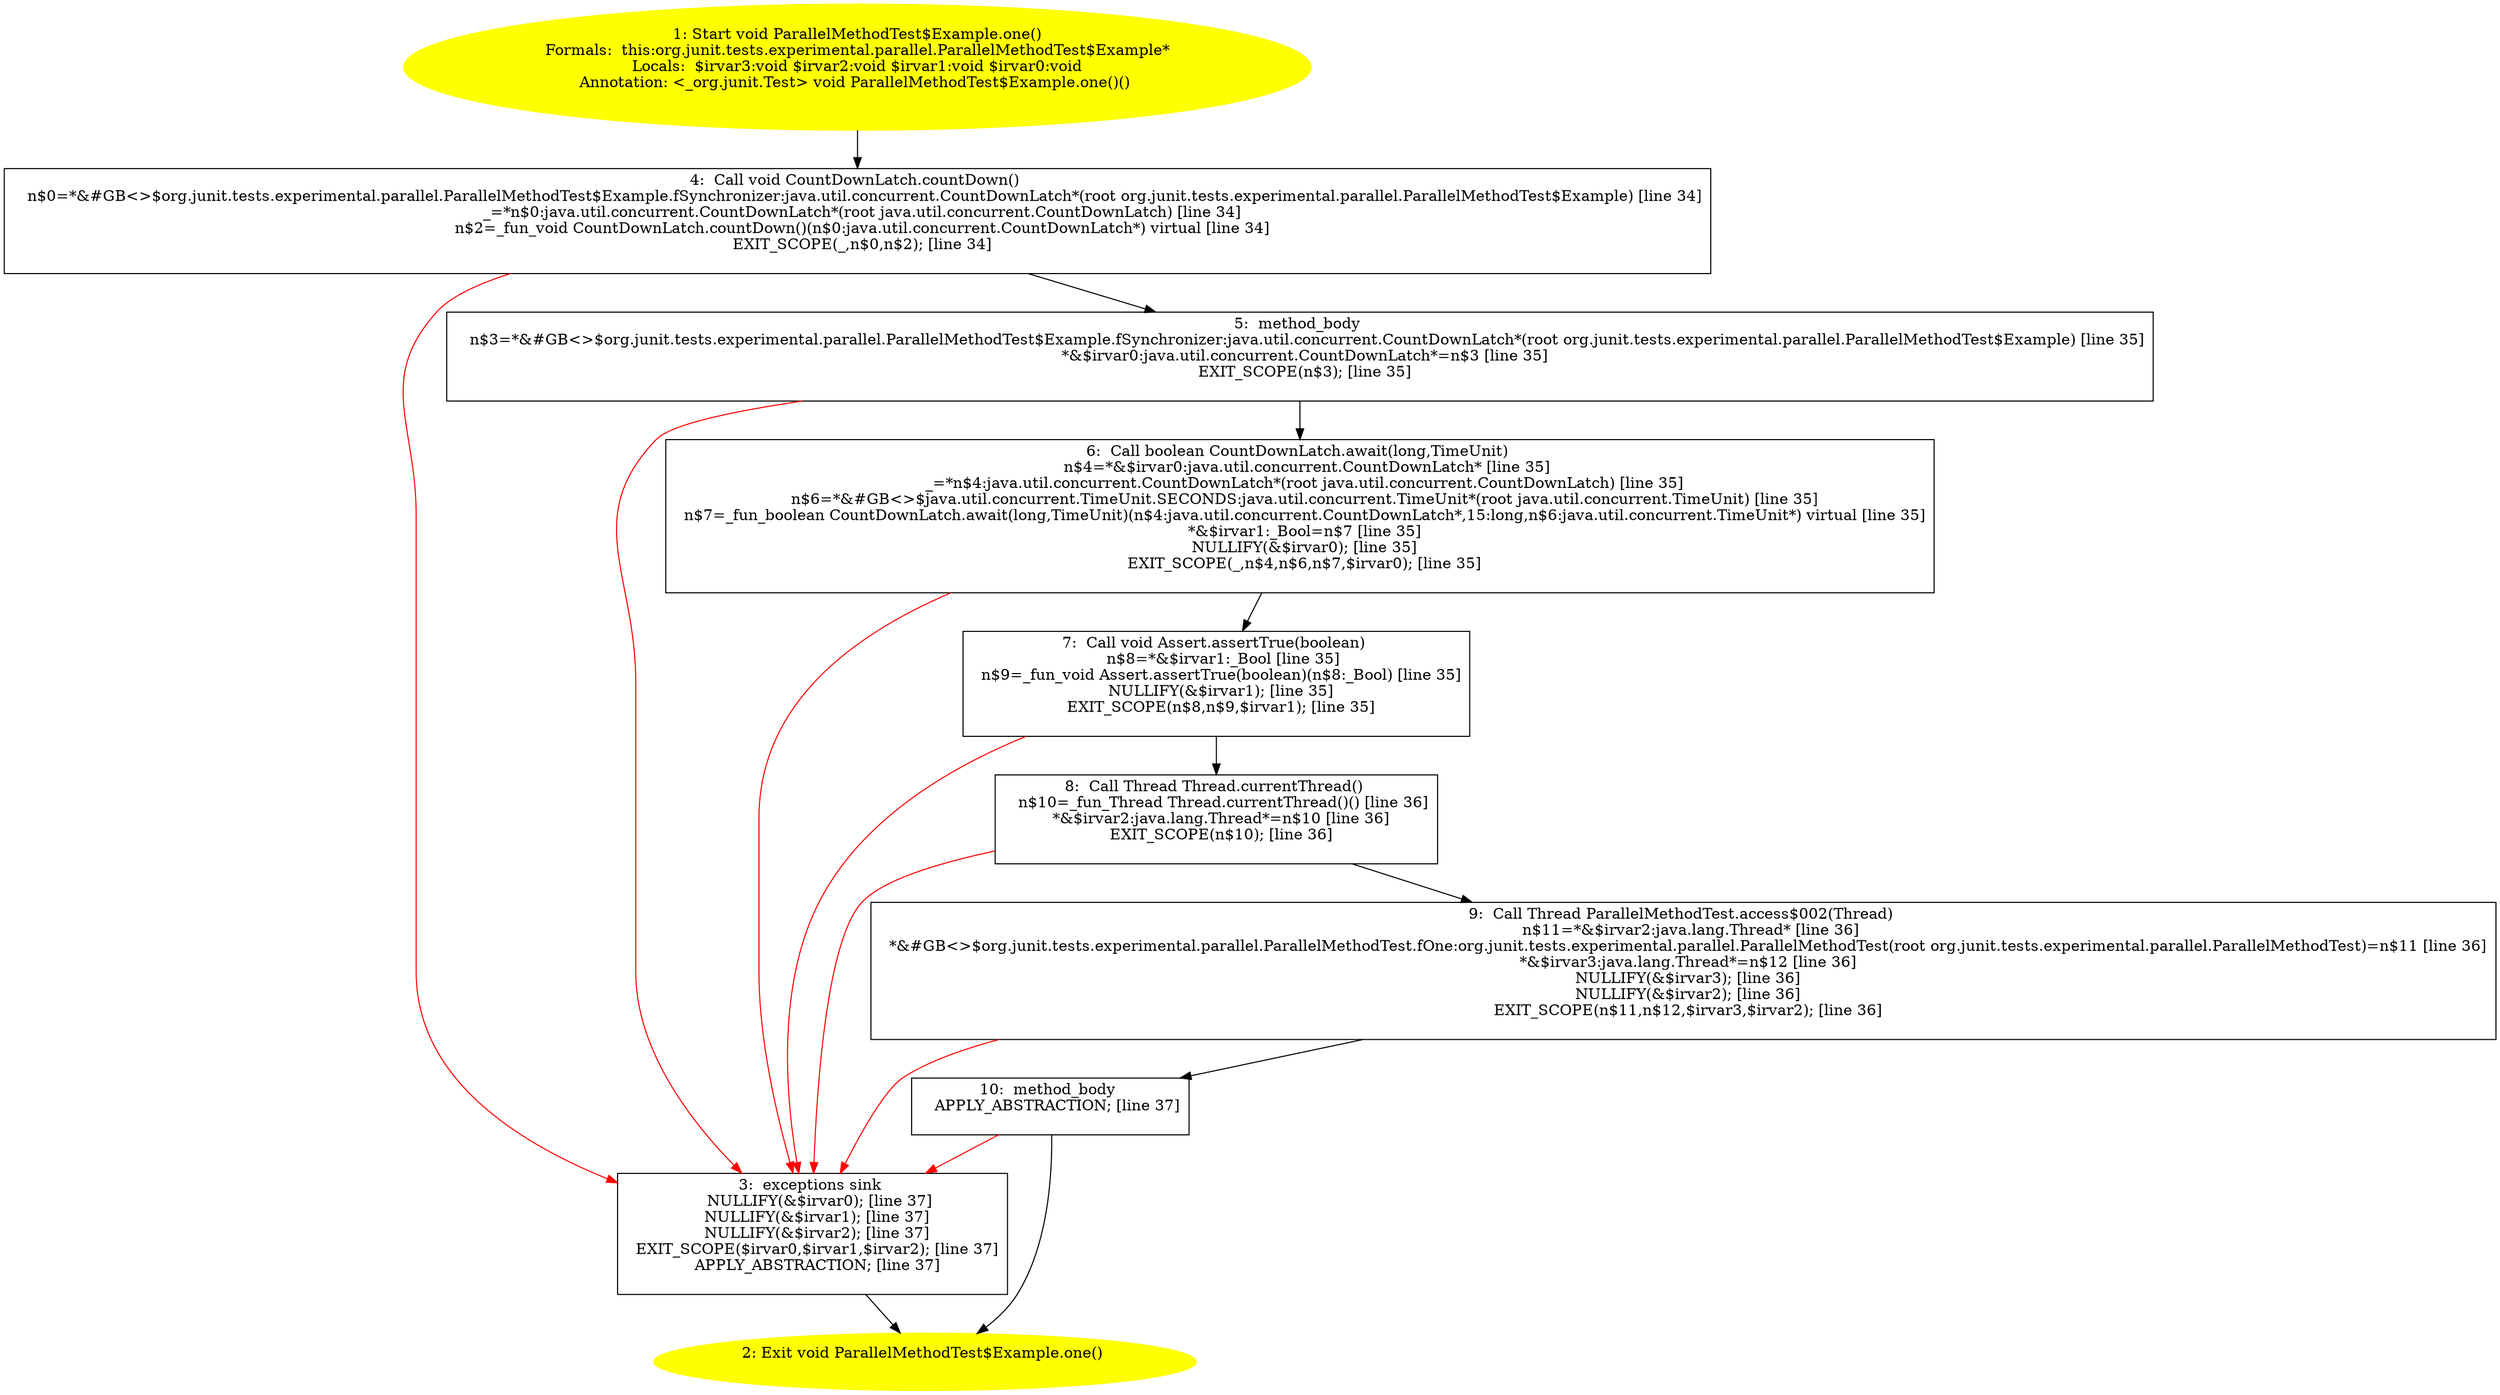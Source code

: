 /* @generated */
digraph cfg {
"org.junit.tests.experimental.parallel.ParallelMethodTest$Example.one():void.aa27e7c71f3b5526069a0328a7699076_1" [label="1: Start void ParallelMethodTest$Example.one()\nFormals:  this:org.junit.tests.experimental.parallel.ParallelMethodTest$Example*\nLocals:  $irvar3:void $irvar2:void $irvar1:void $irvar0:void\nAnnotation: <_org.junit.Test> void ParallelMethodTest$Example.one()() \n  " color=yellow style=filled]
	

	 "org.junit.tests.experimental.parallel.ParallelMethodTest$Example.one():void.aa27e7c71f3b5526069a0328a7699076_1" -> "org.junit.tests.experimental.parallel.ParallelMethodTest$Example.one():void.aa27e7c71f3b5526069a0328a7699076_4" ;
"org.junit.tests.experimental.parallel.ParallelMethodTest$Example.one():void.aa27e7c71f3b5526069a0328a7699076_2" [label="2: Exit void ParallelMethodTest$Example.one() \n  " color=yellow style=filled]
	

"org.junit.tests.experimental.parallel.ParallelMethodTest$Example.one():void.aa27e7c71f3b5526069a0328a7699076_3" [label="3:  exceptions sink \n   NULLIFY(&$irvar0); [line 37]\n  NULLIFY(&$irvar1); [line 37]\n  NULLIFY(&$irvar2); [line 37]\n  EXIT_SCOPE($irvar0,$irvar1,$irvar2); [line 37]\n  APPLY_ABSTRACTION; [line 37]\n " shape="box"]
	

	 "org.junit.tests.experimental.parallel.ParallelMethodTest$Example.one():void.aa27e7c71f3b5526069a0328a7699076_3" -> "org.junit.tests.experimental.parallel.ParallelMethodTest$Example.one():void.aa27e7c71f3b5526069a0328a7699076_2" ;
"org.junit.tests.experimental.parallel.ParallelMethodTest$Example.one():void.aa27e7c71f3b5526069a0328a7699076_4" [label="4:  Call void CountDownLatch.countDown() \n   n$0=*&#GB<>$org.junit.tests.experimental.parallel.ParallelMethodTest$Example.fSynchronizer:java.util.concurrent.CountDownLatch*(root org.junit.tests.experimental.parallel.ParallelMethodTest$Example) [line 34]\n  _=*n$0:java.util.concurrent.CountDownLatch*(root java.util.concurrent.CountDownLatch) [line 34]\n  n$2=_fun_void CountDownLatch.countDown()(n$0:java.util.concurrent.CountDownLatch*) virtual [line 34]\n  EXIT_SCOPE(_,n$0,n$2); [line 34]\n " shape="box"]
	

	 "org.junit.tests.experimental.parallel.ParallelMethodTest$Example.one():void.aa27e7c71f3b5526069a0328a7699076_4" -> "org.junit.tests.experimental.parallel.ParallelMethodTest$Example.one():void.aa27e7c71f3b5526069a0328a7699076_5" ;
	 "org.junit.tests.experimental.parallel.ParallelMethodTest$Example.one():void.aa27e7c71f3b5526069a0328a7699076_4" -> "org.junit.tests.experimental.parallel.ParallelMethodTest$Example.one():void.aa27e7c71f3b5526069a0328a7699076_3" [color="red" ];
"org.junit.tests.experimental.parallel.ParallelMethodTest$Example.one():void.aa27e7c71f3b5526069a0328a7699076_5" [label="5:  method_body \n   n$3=*&#GB<>$org.junit.tests.experimental.parallel.ParallelMethodTest$Example.fSynchronizer:java.util.concurrent.CountDownLatch*(root org.junit.tests.experimental.parallel.ParallelMethodTest$Example) [line 35]\n  *&$irvar0:java.util.concurrent.CountDownLatch*=n$3 [line 35]\n  EXIT_SCOPE(n$3); [line 35]\n " shape="box"]
	

	 "org.junit.tests.experimental.parallel.ParallelMethodTest$Example.one():void.aa27e7c71f3b5526069a0328a7699076_5" -> "org.junit.tests.experimental.parallel.ParallelMethodTest$Example.one():void.aa27e7c71f3b5526069a0328a7699076_6" ;
	 "org.junit.tests.experimental.parallel.ParallelMethodTest$Example.one():void.aa27e7c71f3b5526069a0328a7699076_5" -> "org.junit.tests.experimental.parallel.ParallelMethodTest$Example.one():void.aa27e7c71f3b5526069a0328a7699076_3" [color="red" ];
"org.junit.tests.experimental.parallel.ParallelMethodTest$Example.one():void.aa27e7c71f3b5526069a0328a7699076_6" [label="6:  Call boolean CountDownLatch.await(long,TimeUnit) \n   n$4=*&$irvar0:java.util.concurrent.CountDownLatch* [line 35]\n  _=*n$4:java.util.concurrent.CountDownLatch*(root java.util.concurrent.CountDownLatch) [line 35]\n  n$6=*&#GB<>$java.util.concurrent.TimeUnit.SECONDS:java.util.concurrent.TimeUnit*(root java.util.concurrent.TimeUnit) [line 35]\n  n$7=_fun_boolean CountDownLatch.await(long,TimeUnit)(n$4:java.util.concurrent.CountDownLatch*,15:long,n$6:java.util.concurrent.TimeUnit*) virtual [line 35]\n  *&$irvar1:_Bool=n$7 [line 35]\n  NULLIFY(&$irvar0); [line 35]\n  EXIT_SCOPE(_,n$4,n$6,n$7,$irvar0); [line 35]\n " shape="box"]
	

	 "org.junit.tests.experimental.parallel.ParallelMethodTest$Example.one():void.aa27e7c71f3b5526069a0328a7699076_6" -> "org.junit.tests.experimental.parallel.ParallelMethodTest$Example.one():void.aa27e7c71f3b5526069a0328a7699076_7" ;
	 "org.junit.tests.experimental.parallel.ParallelMethodTest$Example.one():void.aa27e7c71f3b5526069a0328a7699076_6" -> "org.junit.tests.experimental.parallel.ParallelMethodTest$Example.one():void.aa27e7c71f3b5526069a0328a7699076_3" [color="red" ];
"org.junit.tests.experimental.parallel.ParallelMethodTest$Example.one():void.aa27e7c71f3b5526069a0328a7699076_7" [label="7:  Call void Assert.assertTrue(boolean) \n   n$8=*&$irvar1:_Bool [line 35]\n  n$9=_fun_void Assert.assertTrue(boolean)(n$8:_Bool) [line 35]\n  NULLIFY(&$irvar1); [line 35]\n  EXIT_SCOPE(n$8,n$9,$irvar1); [line 35]\n " shape="box"]
	

	 "org.junit.tests.experimental.parallel.ParallelMethodTest$Example.one():void.aa27e7c71f3b5526069a0328a7699076_7" -> "org.junit.tests.experimental.parallel.ParallelMethodTest$Example.one():void.aa27e7c71f3b5526069a0328a7699076_8" ;
	 "org.junit.tests.experimental.parallel.ParallelMethodTest$Example.one():void.aa27e7c71f3b5526069a0328a7699076_7" -> "org.junit.tests.experimental.parallel.ParallelMethodTest$Example.one():void.aa27e7c71f3b5526069a0328a7699076_3" [color="red" ];
"org.junit.tests.experimental.parallel.ParallelMethodTest$Example.one():void.aa27e7c71f3b5526069a0328a7699076_8" [label="8:  Call Thread Thread.currentThread() \n   n$10=_fun_Thread Thread.currentThread()() [line 36]\n  *&$irvar2:java.lang.Thread*=n$10 [line 36]\n  EXIT_SCOPE(n$10); [line 36]\n " shape="box"]
	

	 "org.junit.tests.experimental.parallel.ParallelMethodTest$Example.one():void.aa27e7c71f3b5526069a0328a7699076_8" -> "org.junit.tests.experimental.parallel.ParallelMethodTest$Example.one():void.aa27e7c71f3b5526069a0328a7699076_9" ;
	 "org.junit.tests.experimental.parallel.ParallelMethodTest$Example.one():void.aa27e7c71f3b5526069a0328a7699076_8" -> "org.junit.tests.experimental.parallel.ParallelMethodTest$Example.one():void.aa27e7c71f3b5526069a0328a7699076_3" [color="red" ];
"org.junit.tests.experimental.parallel.ParallelMethodTest$Example.one():void.aa27e7c71f3b5526069a0328a7699076_9" [label="9:  Call Thread ParallelMethodTest.access$002(Thread) \n   n$11=*&$irvar2:java.lang.Thread* [line 36]\n  *&#GB<>$org.junit.tests.experimental.parallel.ParallelMethodTest.fOne:org.junit.tests.experimental.parallel.ParallelMethodTest(root org.junit.tests.experimental.parallel.ParallelMethodTest)=n$11 [line 36]\n  *&$irvar3:java.lang.Thread*=n$12 [line 36]\n  NULLIFY(&$irvar3); [line 36]\n  NULLIFY(&$irvar2); [line 36]\n  EXIT_SCOPE(n$11,n$12,$irvar3,$irvar2); [line 36]\n " shape="box"]
	

	 "org.junit.tests.experimental.parallel.ParallelMethodTest$Example.one():void.aa27e7c71f3b5526069a0328a7699076_9" -> "org.junit.tests.experimental.parallel.ParallelMethodTest$Example.one():void.aa27e7c71f3b5526069a0328a7699076_10" ;
	 "org.junit.tests.experimental.parallel.ParallelMethodTest$Example.one():void.aa27e7c71f3b5526069a0328a7699076_9" -> "org.junit.tests.experimental.parallel.ParallelMethodTest$Example.one():void.aa27e7c71f3b5526069a0328a7699076_3" [color="red" ];
"org.junit.tests.experimental.parallel.ParallelMethodTest$Example.one():void.aa27e7c71f3b5526069a0328a7699076_10" [label="10:  method_body \n   APPLY_ABSTRACTION; [line 37]\n " shape="box"]
	

	 "org.junit.tests.experimental.parallel.ParallelMethodTest$Example.one():void.aa27e7c71f3b5526069a0328a7699076_10" -> "org.junit.tests.experimental.parallel.ParallelMethodTest$Example.one():void.aa27e7c71f3b5526069a0328a7699076_2" ;
	 "org.junit.tests.experimental.parallel.ParallelMethodTest$Example.one():void.aa27e7c71f3b5526069a0328a7699076_10" -> "org.junit.tests.experimental.parallel.ParallelMethodTest$Example.one():void.aa27e7c71f3b5526069a0328a7699076_3" [color="red" ];
}
